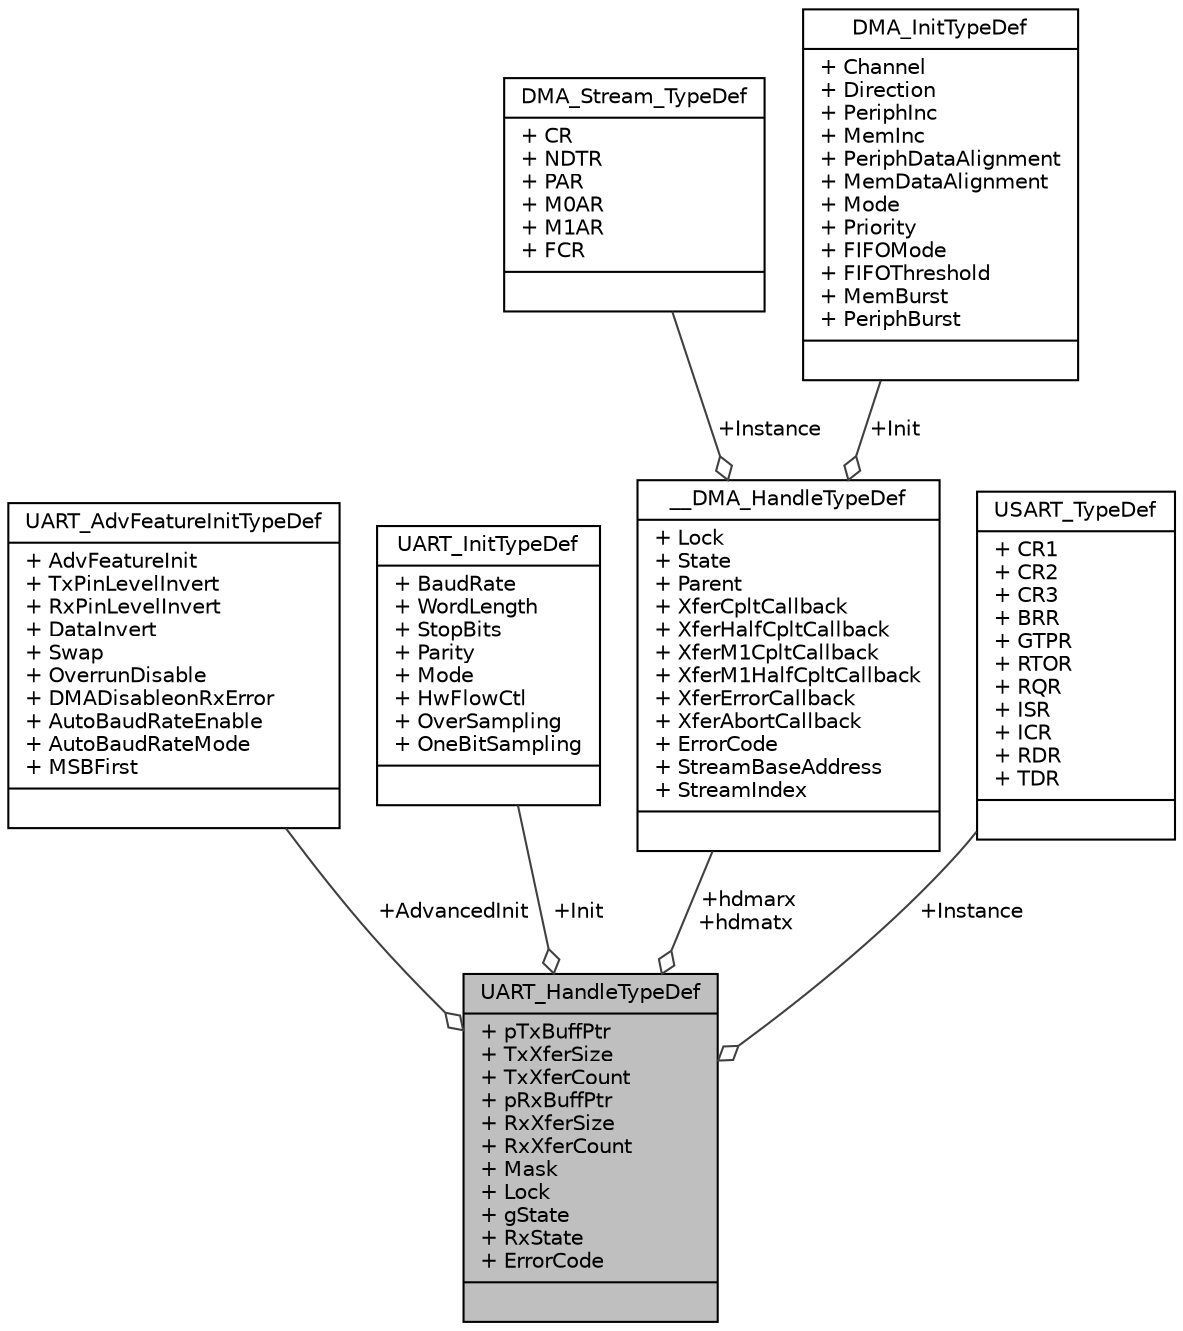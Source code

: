 digraph "UART_HandleTypeDef"
{
  edge [fontname="Helvetica",fontsize="10",labelfontname="Helvetica",labelfontsize="10"];
  node [fontname="Helvetica",fontsize="10",shape=record];
  Node1 [label="{UART_HandleTypeDef\n|+ pTxBuffPtr\l+ TxXferSize\l+ TxXferCount\l+ pRxBuffPtr\l+ RxXferSize\l+ RxXferCount\l+ Mask\l+ Lock\l+ gState\l+ RxState\l+ ErrorCode\l|}",height=0.2,width=0.4,color="black", fillcolor="grey75", style="filled", fontcolor="black"];
  Node2 -> Node1 [color="grey25",fontsize="10",style="solid",label=" +AdvancedInit" ,arrowhead="odiamond",fontname="Helvetica"];
  Node2 [label="{UART_AdvFeatureInitTypeDef\n|+ AdvFeatureInit\l+ TxPinLevelInvert\l+ RxPinLevelInvert\l+ DataInvert\l+ Swap\l+ OverrunDisable\l+ DMADisableonRxError\l+ AutoBaudRateEnable\l+ AutoBaudRateMode\l+ MSBFirst\l|}",height=0.2,width=0.4,color="black", fillcolor="white", style="filled",URL="$struct_u_a_r_t___adv_feature_init_type_def.html",tooltip="UART Advanced Features initialization structure definition. "];
  Node3 -> Node1 [color="grey25",fontsize="10",style="solid",label=" +Init" ,arrowhead="odiamond",fontname="Helvetica"];
  Node3 [label="{UART_InitTypeDef\n|+ BaudRate\l+ WordLength\l+ StopBits\l+ Parity\l+ Mode\l+ HwFlowCtl\l+ OverSampling\l+ OneBitSampling\l|}",height=0.2,width=0.4,color="black", fillcolor="white", style="filled",URL="$struct_u_a_r_t___init_type_def.html",tooltip="UART Init Structure definition. "];
  Node4 -> Node1 [color="grey25",fontsize="10",style="solid",label=" +hdmarx\n+hdmatx" ,arrowhead="odiamond",fontname="Helvetica"];
  Node4 [label="{__DMA_HandleTypeDef\n|+ Lock\l+ State\l+ Parent\l+ XferCpltCallback\l+ XferHalfCpltCallback\l+ XferM1CpltCallback\l+ XferM1HalfCpltCallback\l+ XferErrorCallback\l+ XferAbortCallback\l+ ErrorCode\l+ StreamBaseAddress\l+ StreamIndex\l|}",height=0.2,width=0.4,color="black", fillcolor="white", style="filled",URL="$struct_____d_m_a___handle_type_def.html",tooltip="DMA handle Structure definition. "];
  Node5 -> Node4 [color="grey25",fontsize="10",style="solid",label=" +Instance" ,arrowhead="odiamond",fontname="Helvetica"];
  Node5 [label="{DMA_Stream_TypeDef\n|+ CR\l+ NDTR\l+ PAR\l+ M0AR\l+ M1AR\l+ FCR\l|}",height=0.2,width=0.4,color="black", fillcolor="white", style="filled",URL="$struct_d_m_a___stream___type_def.html",tooltip="DMA Controller. "];
  Node6 -> Node4 [color="grey25",fontsize="10",style="solid",label=" +Init" ,arrowhead="odiamond",fontname="Helvetica"];
  Node6 [label="{DMA_InitTypeDef\n|+ Channel\l+ Direction\l+ PeriphInc\l+ MemInc\l+ PeriphDataAlignment\l+ MemDataAlignment\l+ Mode\l+ Priority\l+ FIFOMode\l+ FIFOThreshold\l+ MemBurst\l+ PeriphBurst\l|}",height=0.2,width=0.4,color="black", fillcolor="white", style="filled",URL="$struct_d_m_a___init_type_def.html",tooltip="DMA Configuration Structure definition. "];
  Node7 -> Node1 [color="grey25",fontsize="10",style="solid",label=" +Instance" ,arrowhead="odiamond",fontname="Helvetica"];
  Node7 [label="{USART_TypeDef\n|+ CR1\l+ CR2\l+ CR3\l+ BRR\l+ GTPR\l+ RTOR\l+ RQR\l+ ISR\l+ ICR\l+ RDR\l+ TDR\l|}",height=0.2,width=0.4,color="black", fillcolor="white", style="filled",URL="$struct_u_s_a_r_t___type_def.html",tooltip="Universal Synchronous Asynchronous Receiver Transmitter. "];
}
